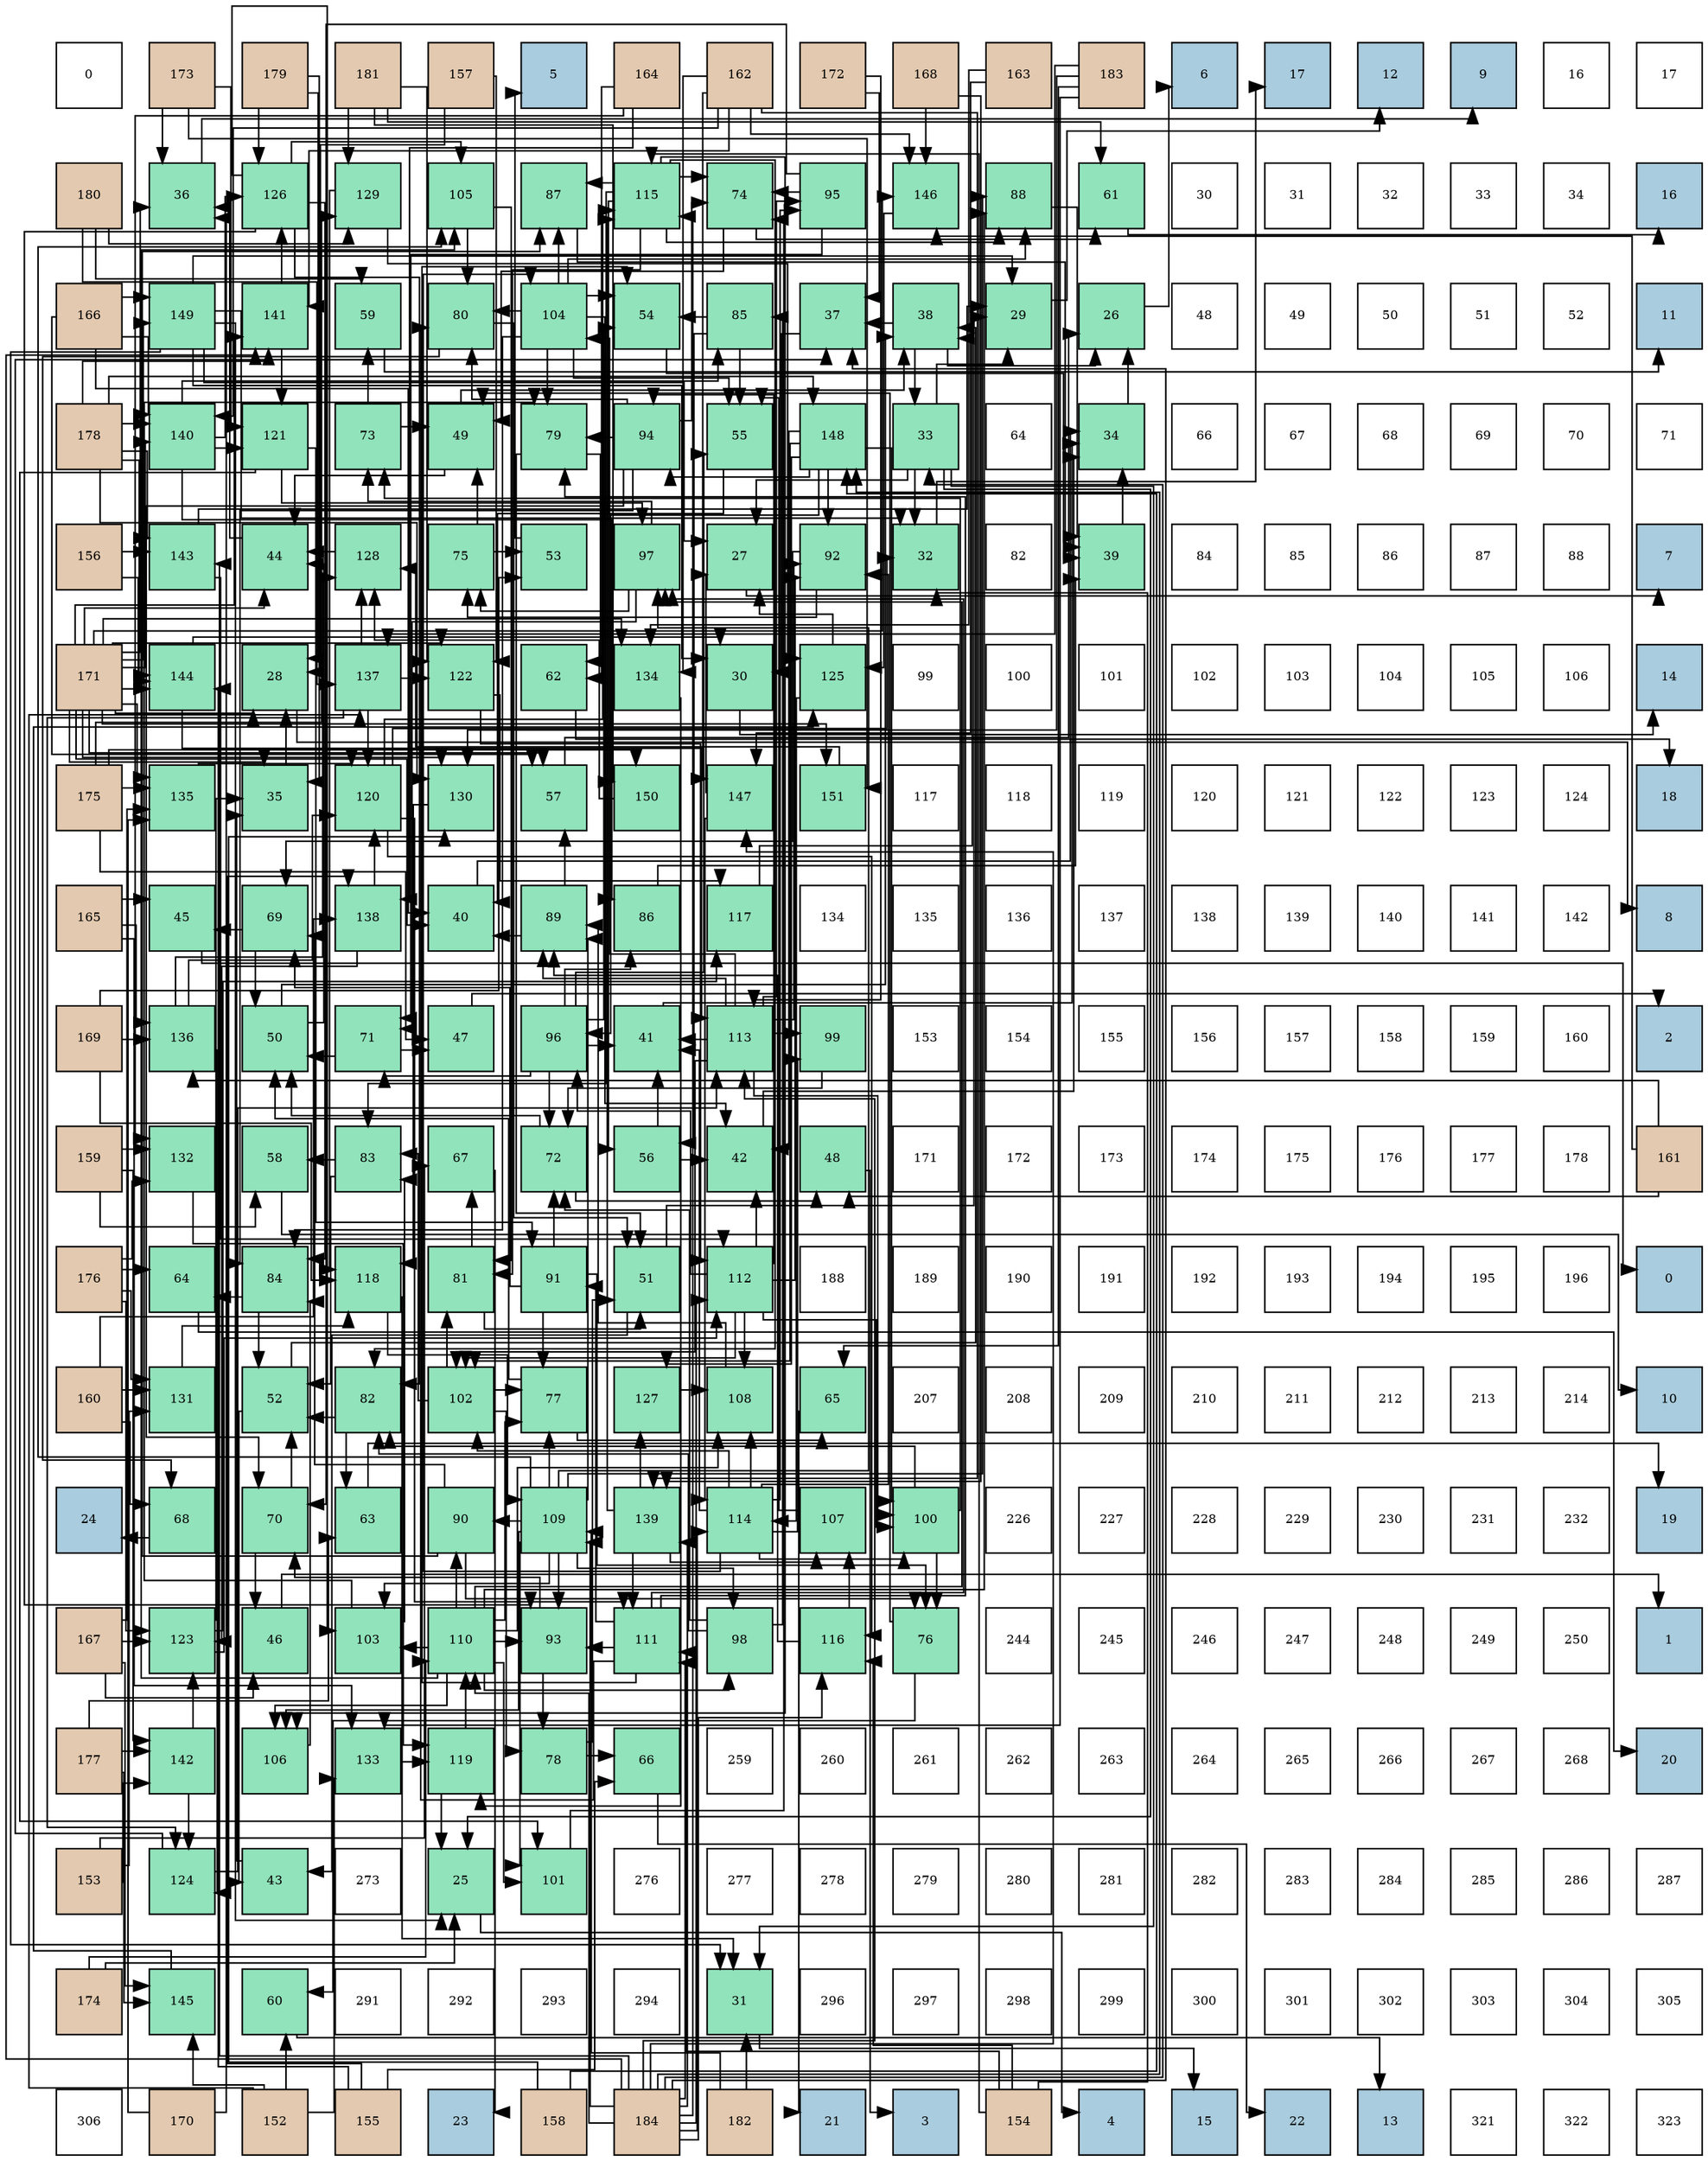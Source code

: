 digraph layout{
 rankdir=TB;
 splines=ortho;
 node [style=filled shape=square fixedsize=true width=0.6];
0[label="0", fontsize=8, fillcolor="#ffffff"];
1[label="173", fontsize=8, fillcolor="#e3c9af"];
2[label="179", fontsize=8, fillcolor="#e3c9af"];
3[label="181", fontsize=8, fillcolor="#e3c9af"];
4[label="157", fontsize=8, fillcolor="#e3c9af"];
5[label="5", fontsize=8, fillcolor="#a9ccde"];
6[label="164", fontsize=8, fillcolor="#e3c9af"];
7[label="162", fontsize=8, fillcolor="#e3c9af"];
8[label="172", fontsize=8, fillcolor="#e3c9af"];
9[label="168", fontsize=8, fillcolor="#e3c9af"];
10[label="163", fontsize=8, fillcolor="#e3c9af"];
11[label="183", fontsize=8, fillcolor="#e3c9af"];
12[label="6", fontsize=8, fillcolor="#a9ccde"];
13[label="17", fontsize=8, fillcolor="#a9ccde"];
14[label="12", fontsize=8, fillcolor="#a9ccde"];
15[label="9", fontsize=8, fillcolor="#a9ccde"];
16[label="16", fontsize=8, fillcolor="#ffffff"];
17[label="17", fontsize=8, fillcolor="#ffffff"];
18[label="180", fontsize=8, fillcolor="#e3c9af"];
19[label="36", fontsize=8, fillcolor="#91e3bb"];
20[label="126", fontsize=8, fillcolor="#91e3bb"];
21[label="129", fontsize=8, fillcolor="#91e3bb"];
22[label="105", fontsize=8, fillcolor="#91e3bb"];
23[label="87", fontsize=8, fillcolor="#91e3bb"];
24[label="115", fontsize=8, fillcolor="#91e3bb"];
25[label="74", fontsize=8, fillcolor="#91e3bb"];
26[label="95", fontsize=8, fillcolor="#91e3bb"];
27[label="146", fontsize=8, fillcolor="#91e3bb"];
28[label="88", fontsize=8, fillcolor="#91e3bb"];
29[label="61", fontsize=8, fillcolor="#91e3bb"];
30[label="30", fontsize=8, fillcolor="#ffffff"];
31[label="31", fontsize=8, fillcolor="#ffffff"];
32[label="32", fontsize=8, fillcolor="#ffffff"];
33[label="33", fontsize=8, fillcolor="#ffffff"];
34[label="34", fontsize=8, fillcolor="#ffffff"];
35[label="16", fontsize=8, fillcolor="#a9ccde"];
36[label="166", fontsize=8, fillcolor="#e3c9af"];
37[label="149", fontsize=8, fillcolor="#91e3bb"];
38[label="141", fontsize=8, fillcolor="#91e3bb"];
39[label="59", fontsize=8, fillcolor="#91e3bb"];
40[label="80", fontsize=8, fillcolor="#91e3bb"];
41[label="104", fontsize=8, fillcolor="#91e3bb"];
42[label="54", fontsize=8, fillcolor="#91e3bb"];
43[label="85", fontsize=8, fillcolor="#91e3bb"];
44[label="37", fontsize=8, fillcolor="#91e3bb"];
45[label="38", fontsize=8, fillcolor="#91e3bb"];
46[label="29", fontsize=8, fillcolor="#91e3bb"];
47[label="26", fontsize=8, fillcolor="#91e3bb"];
48[label="48", fontsize=8, fillcolor="#ffffff"];
49[label="49", fontsize=8, fillcolor="#ffffff"];
50[label="50", fontsize=8, fillcolor="#ffffff"];
51[label="51", fontsize=8, fillcolor="#ffffff"];
52[label="52", fontsize=8, fillcolor="#ffffff"];
53[label="11", fontsize=8, fillcolor="#a9ccde"];
54[label="178", fontsize=8, fillcolor="#e3c9af"];
55[label="140", fontsize=8, fillcolor="#91e3bb"];
56[label="121", fontsize=8, fillcolor="#91e3bb"];
57[label="73", fontsize=8, fillcolor="#91e3bb"];
58[label="49", fontsize=8, fillcolor="#91e3bb"];
59[label="79", fontsize=8, fillcolor="#91e3bb"];
60[label="94", fontsize=8, fillcolor="#91e3bb"];
61[label="55", fontsize=8, fillcolor="#91e3bb"];
62[label="148", fontsize=8, fillcolor="#91e3bb"];
63[label="33", fontsize=8, fillcolor="#91e3bb"];
64[label="64", fontsize=8, fillcolor="#ffffff"];
65[label="34", fontsize=8, fillcolor="#91e3bb"];
66[label="66", fontsize=8, fillcolor="#ffffff"];
67[label="67", fontsize=8, fillcolor="#ffffff"];
68[label="68", fontsize=8, fillcolor="#ffffff"];
69[label="69", fontsize=8, fillcolor="#ffffff"];
70[label="70", fontsize=8, fillcolor="#ffffff"];
71[label="71", fontsize=8, fillcolor="#ffffff"];
72[label="156", fontsize=8, fillcolor="#e3c9af"];
73[label="143", fontsize=8, fillcolor="#91e3bb"];
74[label="44", fontsize=8, fillcolor="#91e3bb"];
75[label="128", fontsize=8, fillcolor="#91e3bb"];
76[label="75", fontsize=8, fillcolor="#91e3bb"];
77[label="53", fontsize=8, fillcolor="#91e3bb"];
78[label="97", fontsize=8, fillcolor="#91e3bb"];
79[label="27", fontsize=8, fillcolor="#91e3bb"];
80[label="92", fontsize=8, fillcolor="#91e3bb"];
81[label="32", fontsize=8, fillcolor="#91e3bb"];
82[label="82", fontsize=8, fillcolor="#ffffff"];
83[label="39", fontsize=8, fillcolor="#91e3bb"];
84[label="84", fontsize=8, fillcolor="#ffffff"];
85[label="85", fontsize=8, fillcolor="#ffffff"];
86[label="86", fontsize=8, fillcolor="#ffffff"];
87[label="87", fontsize=8, fillcolor="#ffffff"];
88[label="88", fontsize=8, fillcolor="#ffffff"];
89[label="7", fontsize=8, fillcolor="#a9ccde"];
90[label="171", fontsize=8, fillcolor="#e3c9af"];
91[label="144", fontsize=8, fillcolor="#91e3bb"];
92[label="28", fontsize=8, fillcolor="#91e3bb"];
93[label="137", fontsize=8, fillcolor="#91e3bb"];
94[label="122", fontsize=8, fillcolor="#91e3bb"];
95[label="62", fontsize=8, fillcolor="#91e3bb"];
96[label="134", fontsize=8, fillcolor="#91e3bb"];
97[label="30", fontsize=8, fillcolor="#91e3bb"];
98[label="125", fontsize=8, fillcolor="#91e3bb"];
99[label="99", fontsize=8, fillcolor="#ffffff"];
100[label="100", fontsize=8, fillcolor="#ffffff"];
101[label="101", fontsize=8, fillcolor="#ffffff"];
102[label="102", fontsize=8, fillcolor="#ffffff"];
103[label="103", fontsize=8, fillcolor="#ffffff"];
104[label="104", fontsize=8, fillcolor="#ffffff"];
105[label="105", fontsize=8, fillcolor="#ffffff"];
106[label="106", fontsize=8, fillcolor="#ffffff"];
107[label="14", fontsize=8, fillcolor="#a9ccde"];
108[label="175", fontsize=8, fillcolor="#e3c9af"];
109[label="135", fontsize=8, fillcolor="#91e3bb"];
110[label="35", fontsize=8, fillcolor="#91e3bb"];
111[label="120", fontsize=8, fillcolor="#91e3bb"];
112[label="130", fontsize=8, fillcolor="#91e3bb"];
113[label="57", fontsize=8, fillcolor="#91e3bb"];
114[label="150", fontsize=8, fillcolor="#91e3bb"];
115[label="147", fontsize=8, fillcolor="#91e3bb"];
116[label="151", fontsize=8, fillcolor="#91e3bb"];
117[label="117", fontsize=8, fillcolor="#ffffff"];
118[label="118", fontsize=8, fillcolor="#ffffff"];
119[label="119", fontsize=8, fillcolor="#ffffff"];
120[label="120", fontsize=8, fillcolor="#ffffff"];
121[label="121", fontsize=8, fillcolor="#ffffff"];
122[label="122", fontsize=8, fillcolor="#ffffff"];
123[label="123", fontsize=8, fillcolor="#ffffff"];
124[label="124", fontsize=8, fillcolor="#ffffff"];
125[label="18", fontsize=8, fillcolor="#a9ccde"];
126[label="165", fontsize=8, fillcolor="#e3c9af"];
127[label="45", fontsize=8, fillcolor="#91e3bb"];
128[label="69", fontsize=8, fillcolor="#91e3bb"];
129[label="138", fontsize=8, fillcolor="#91e3bb"];
130[label="40", fontsize=8, fillcolor="#91e3bb"];
131[label="89", fontsize=8, fillcolor="#91e3bb"];
132[label="86", fontsize=8, fillcolor="#91e3bb"];
133[label="117", fontsize=8, fillcolor="#91e3bb"];
134[label="134", fontsize=8, fillcolor="#ffffff"];
135[label="135", fontsize=8, fillcolor="#ffffff"];
136[label="136", fontsize=8, fillcolor="#ffffff"];
137[label="137", fontsize=8, fillcolor="#ffffff"];
138[label="138", fontsize=8, fillcolor="#ffffff"];
139[label="139", fontsize=8, fillcolor="#ffffff"];
140[label="140", fontsize=8, fillcolor="#ffffff"];
141[label="141", fontsize=8, fillcolor="#ffffff"];
142[label="142", fontsize=8, fillcolor="#ffffff"];
143[label="8", fontsize=8, fillcolor="#a9ccde"];
144[label="169", fontsize=8, fillcolor="#e3c9af"];
145[label="136", fontsize=8, fillcolor="#91e3bb"];
146[label="50", fontsize=8, fillcolor="#91e3bb"];
147[label="71", fontsize=8, fillcolor="#91e3bb"];
148[label="47", fontsize=8, fillcolor="#91e3bb"];
149[label="96", fontsize=8, fillcolor="#91e3bb"];
150[label="41", fontsize=8, fillcolor="#91e3bb"];
151[label="113", fontsize=8, fillcolor="#91e3bb"];
152[label="99", fontsize=8, fillcolor="#91e3bb"];
153[label="153", fontsize=8, fillcolor="#ffffff"];
154[label="154", fontsize=8, fillcolor="#ffffff"];
155[label="155", fontsize=8, fillcolor="#ffffff"];
156[label="156", fontsize=8, fillcolor="#ffffff"];
157[label="157", fontsize=8, fillcolor="#ffffff"];
158[label="158", fontsize=8, fillcolor="#ffffff"];
159[label="159", fontsize=8, fillcolor="#ffffff"];
160[label="160", fontsize=8, fillcolor="#ffffff"];
161[label="2", fontsize=8, fillcolor="#a9ccde"];
162[label="159", fontsize=8, fillcolor="#e3c9af"];
163[label="132", fontsize=8, fillcolor="#91e3bb"];
164[label="58", fontsize=8, fillcolor="#91e3bb"];
165[label="83", fontsize=8, fillcolor="#91e3bb"];
166[label="67", fontsize=8, fillcolor="#91e3bb"];
167[label="72", fontsize=8, fillcolor="#91e3bb"];
168[label="56", fontsize=8, fillcolor="#91e3bb"];
169[label="42", fontsize=8, fillcolor="#91e3bb"];
170[label="48", fontsize=8, fillcolor="#91e3bb"];
171[label="171", fontsize=8, fillcolor="#ffffff"];
172[label="172", fontsize=8, fillcolor="#ffffff"];
173[label="173", fontsize=8, fillcolor="#ffffff"];
174[label="174", fontsize=8, fillcolor="#ffffff"];
175[label="175", fontsize=8, fillcolor="#ffffff"];
176[label="176", fontsize=8, fillcolor="#ffffff"];
177[label="177", fontsize=8, fillcolor="#ffffff"];
178[label="178", fontsize=8, fillcolor="#ffffff"];
179[label="161", fontsize=8, fillcolor="#e3c9af"];
180[label="176", fontsize=8, fillcolor="#e3c9af"];
181[label="64", fontsize=8, fillcolor="#91e3bb"];
182[label="84", fontsize=8, fillcolor="#91e3bb"];
183[label="118", fontsize=8, fillcolor="#91e3bb"];
184[label="81", fontsize=8, fillcolor="#91e3bb"];
185[label="91", fontsize=8, fillcolor="#91e3bb"];
186[label="51", fontsize=8, fillcolor="#91e3bb"];
187[label="112", fontsize=8, fillcolor="#91e3bb"];
188[label="188", fontsize=8, fillcolor="#ffffff"];
189[label="189", fontsize=8, fillcolor="#ffffff"];
190[label="190", fontsize=8, fillcolor="#ffffff"];
191[label="191", fontsize=8, fillcolor="#ffffff"];
192[label="192", fontsize=8, fillcolor="#ffffff"];
193[label="193", fontsize=8, fillcolor="#ffffff"];
194[label="194", fontsize=8, fillcolor="#ffffff"];
195[label="195", fontsize=8, fillcolor="#ffffff"];
196[label="196", fontsize=8, fillcolor="#ffffff"];
197[label="0", fontsize=8, fillcolor="#a9ccde"];
198[label="160", fontsize=8, fillcolor="#e3c9af"];
199[label="131", fontsize=8, fillcolor="#91e3bb"];
200[label="52", fontsize=8, fillcolor="#91e3bb"];
201[label="82", fontsize=8, fillcolor="#91e3bb"];
202[label="102", fontsize=8, fillcolor="#91e3bb"];
203[label="77", fontsize=8, fillcolor="#91e3bb"];
204[label="127", fontsize=8, fillcolor="#91e3bb"];
205[label="108", fontsize=8, fillcolor="#91e3bb"];
206[label="65", fontsize=8, fillcolor="#91e3bb"];
207[label="207", fontsize=8, fillcolor="#ffffff"];
208[label="208", fontsize=8, fillcolor="#ffffff"];
209[label="209", fontsize=8, fillcolor="#ffffff"];
210[label="210", fontsize=8, fillcolor="#ffffff"];
211[label="211", fontsize=8, fillcolor="#ffffff"];
212[label="212", fontsize=8, fillcolor="#ffffff"];
213[label="213", fontsize=8, fillcolor="#ffffff"];
214[label="214", fontsize=8, fillcolor="#ffffff"];
215[label="10", fontsize=8, fillcolor="#a9ccde"];
216[label="24", fontsize=8, fillcolor="#a9ccde"];
217[label="68", fontsize=8, fillcolor="#91e3bb"];
218[label="70", fontsize=8, fillcolor="#91e3bb"];
219[label="63", fontsize=8, fillcolor="#91e3bb"];
220[label="90", fontsize=8, fillcolor="#91e3bb"];
221[label="109", fontsize=8, fillcolor="#91e3bb"];
222[label="139", fontsize=8, fillcolor="#91e3bb"];
223[label="114", fontsize=8, fillcolor="#91e3bb"];
224[label="107", fontsize=8, fillcolor="#91e3bb"];
225[label="100", fontsize=8, fillcolor="#91e3bb"];
226[label="226", fontsize=8, fillcolor="#ffffff"];
227[label="227", fontsize=8, fillcolor="#ffffff"];
228[label="228", fontsize=8, fillcolor="#ffffff"];
229[label="229", fontsize=8, fillcolor="#ffffff"];
230[label="230", fontsize=8, fillcolor="#ffffff"];
231[label="231", fontsize=8, fillcolor="#ffffff"];
232[label="232", fontsize=8, fillcolor="#ffffff"];
233[label="19", fontsize=8, fillcolor="#a9ccde"];
234[label="167", fontsize=8, fillcolor="#e3c9af"];
235[label="123", fontsize=8, fillcolor="#91e3bb"];
236[label="46", fontsize=8, fillcolor="#91e3bb"];
237[label="103", fontsize=8, fillcolor="#91e3bb"];
238[label="110", fontsize=8, fillcolor="#91e3bb"];
239[label="93", fontsize=8, fillcolor="#91e3bb"];
240[label="111", fontsize=8, fillcolor="#91e3bb"];
241[label="98", fontsize=8, fillcolor="#91e3bb"];
242[label="116", fontsize=8, fillcolor="#91e3bb"];
243[label="76", fontsize=8, fillcolor="#91e3bb"];
244[label="244", fontsize=8, fillcolor="#ffffff"];
245[label="245", fontsize=8, fillcolor="#ffffff"];
246[label="246", fontsize=8, fillcolor="#ffffff"];
247[label="247", fontsize=8, fillcolor="#ffffff"];
248[label="248", fontsize=8, fillcolor="#ffffff"];
249[label="249", fontsize=8, fillcolor="#ffffff"];
250[label="250", fontsize=8, fillcolor="#ffffff"];
251[label="1", fontsize=8, fillcolor="#a9ccde"];
252[label="177", fontsize=8, fillcolor="#e3c9af"];
253[label="142", fontsize=8, fillcolor="#91e3bb"];
254[label="106", fontsize=8, fillcolor="#91e3bb"];
255[label="133", fontsize=8, fillcolor="#91e3bb"];
256[label="119", fontsize=8, fillcolor="#91e3bb"];
257[label="78", fontsize=8, fillcolor="#91e3bb"];
258[label="66", fontsize=8, fillcolor="#91e3bb"];
259[label="259", fontsize=8, fillcolor="#ffffff"];
260[label="260", fontsize=8, fillcolor="#ffffff"];
261[label="261", fontsize=8, fillcolor="#ffffff"];
262[label="262", fontsize=8, fillcolor="#ffffff"];
263[label="263", fontsize=8, fillcolor="#ffffff"];
264[label="264", fontsize=8, fillcolor="#ffffff"];
265[label="265", fontsize=8, fillcolor="#ffffff"];
266[label="266", fontsize=8, fillcolor="#ffffff"];
267[label="267", fontsize=8, fillcolor="#ffffff"];
268[label="268", fontsize=8, fillcolor="#ffffff"];
269[label="20", fontsize=8, fillcolor="#a9ccde"];
270[label="153", fontsize=8, fillcolor="#e3c9af"];
271[label="124", fontsize=8, fillcolor="#91e3bb"];
272[label="43", fontsize=8, fillcolor="#91e3bb"];
273[label="273", fontsize=8, fillcolor="#ffffff"];
274[label="25", fontsize=8, fillcolor="#91e3bb"];
275[label="101", fontsize=8, fillcolor="#91e3bb"];
276[label="276", fontsize=8, fillcolor="#ffffff"];
277[label="277", fontsize=8, fillcolor="#ffffff"];
278[label="278", fontsize=8, fillcolor="#ffffff"];
279[label="279", fontsize=8, fillcolor="#ffffff"];
280[label="280", fontsize=8, fillcolor="#ffffff"];
281[label="281", fontsize=8, fillcolor="#ffffff"];
282[label="282", fontsize=8, fillcolor="#ffffff"];
283[label="283", fontsize=8, fillcolor="#ffffff"];
284[label="284", fontsize=8, fillcolor="#ffffff"];
285[label="285", fontsize=8, fillcolor="#ffffff"];
286[label="286", fontsize=8, fillcolor="#ffffff"];
287[label="287", fontsize=8, fillcolor="#ffffff"];
288[label="174", fontsize=8, fillcolor="#e3c9af"];
289[label="145", fontsize=8, fillcolor="#91e3bb"];
290[label="60", fontsize=8, fillcolor="#91e3bb"];
291[label="291", fontsize=8, fillcolor="#ffffff"];
292[label="292", fontsize=8, fillcolor="#ffffff"];
293[label="293", fontsize=8, fillcolor="#ffffff"];
294[label="294", fontsize=8, fillcolor="#ffffff"];
295[label="31", fontsize=8, fillcolor="#91e3bb"];
296[label="296", fontsize=8, fillcolor="#ffffff"];
297[label="297", fontsize=8, fillcolor="#ffffff"];
298[label="298", fontsize=8, fillcolor="#ffffff"];
299[label="299", fontsize=8, fillcolor="#ffffff"];
300[label="300", fontsize=8, fillcolor="#ffffff"];
301[label="301", fontsize=8, fillcolor="#ffffff"];
302[label="302", fontsize=8, fillcolor="#ffffff"];
303[label="303", fontsize=8, fillcolor="#ffffff"];
304[label="304", fontsize=8, fillcolor="#ffffff"];
305[label="305", fontsize=8, fillcolor="#ffffff"];
306[label="306", fontsize=8, fillcolor="#ffffff"];
307[label="170", fontsize=8, fillcolor="#e3c9af"];
308[label="152", fontsize=8, fillcolor="#e3c9af"];
309[label="155", fontsize=8, fillcolor="#e3c9af"];
310[label="23", fontsize=8, fillcolor="#a9ccde"];
311[label="158", fontsize=8, fillcolor="#e3c9af"];
312[label="184", fontsize=8, fillcolor="#e3c9af"];
313[label="182", fontsize=8, fillcolor="#e3c9af"];
314[label="21", fontsize=8, fillcolor="#a9ccde"];
315[label="3", fontsize=8, fillcolor="#a9ccde"];
316[label="154", fontsize=8, fillcolor="#e3c9af"];
317[label="4", fontsize=8, fillcolor="#a9ccde"];
318[label="15", fontsize=8, fillcolor="#a9ccde"];
319[label="22", fontsize=8, fillcolor="#a9ccde"];
320[label="13", fontsize=8, fillcolor="#a9ccde"];
321[label="321", fontsize=8, fillcolor="#ffffff"];
322[label="322", fontsize=8, fillcolor="#ffffff"];
323[label="323", fontsize=8, fillcolor="#ffffff"];
edge [constraint=false, style=vis];274 -> 317;
47 -> 12;
79 -> 89;
92 -> 143;
46 -> 14;
97 -> 107;
295 -> 318;
81 -> 13;
63 -> 274;
63 -> 79;
63 -> 46;
63 -> 295;
63 -> 81;
65 -> 47;
110 -> 92;
19 -> 15;
44 -> 97;
45 -> 47;
45 -> 63;
45 -> 44;
83 -> 65;
130 -> 65;
150 -> 65;
169 -> 65;
272 -> 110;
74 -> 19;
127 -> 197;
236 -> 251;
148 -> 161;
170 -> 315;
58 -> 45;
58 -> 74;
146 -> 45;
146 -> 74;
186 -> 45;
186 -> 272;
200 -> 45;
200 -> 272;
77 -> 5;
42 -> 83;
61 -> 130;
168 -> 150;
168 -> 169;
113 -> 47;
164 -> 215;
39 -> 53;
290 -> 320;
29 -> 35;
95 -> 125;
219 -> 233;
181 -> 269;
206 -> 314;
258 -> 319;
166 -> 310;
217 -> 216;
128 -> 127;
128 -> 146;
218 -> 236;
218 -> 200;
147 -> 148;
147 -> 146;
167 -> 170;
167 -> 146;
57 -> 58;
57 -> 39;
25 -> 58;
25 -> 29;
76 -> 58;
76 -> 77;
243 -> 58;
243 -> 290;
203 -> 146;
203 -> 206;
257 -> 186;
257 -> 258;
59 -> 186;
59 -> 95;
40 -> 186;
40 -> 217;
184 -> 186;
184 -> 166;
201 -> 200;
201 -> 219;
165 -> 200;
165 -> 164;
182 -> 200;
182 -> 181;
43 -> 42;
43 -> 61;
43 -> 168;
132 -> 83;
23 -> 83;
28 -> 83;
131 -> 130;
131 -> 113;
220 -> 128;
220 -> 243;
220 -> 23;
185 -> 128;
185 -> 167;
185 -> 243;
185 -> 203;
80 -> 128;
80 -> 76;
239 -> 218;
239 -> 257;
60 -> 218;
60 -> 25;
60 -> 59;
60 -> 40;
60 -> 182;
26 -> 218;
26 -> 147;
26 -> 25;
149 -> 150;
149 -> 42;
149 -> 61;
149 -> 147;
149 -> 167;
149 -> 132;
78 -> 147;
78 -> 57;
78 -> 76;
241 -> 167;
241 -> 201;
241 -> 43;
152 -> 167;
225 -> 57;
225 -> 243;
225 -> 201;
275 -> 25;
202 -> 203;
202 -> 257;
202 -> 184;
202 -> 165;
237 -> 59;
237 -> 165;
41 -> 169;
41 -> 42;
41 -> 61;
41 -> 59;
41 -> 40;
41 -> 182;
41 -> 23;
41 -> 28;
22 -> 40;
22 -> 184;
254 -> 182;
224 -> 61;
205 -> 131;
221 -> 203;
221 -> 28;
221 -> 131;
221 -> 220;
221 -> 239;
221 -> 78;
221 -> 241;
221 -> 275;
221 -> 237;
221 -> 22;
221 -> 254;
238 -> 203;
238 -> 28;
238 -> 220;
238 -> 239;
238 -> 78;
238 -> 241;
238 -> 275;
238 -> 237;
238 -> 22;
238 -> 254;
238 -> 205;
240 -> 42;
240 -> 59;
240 -> 40;
240 -> 185;
240 -> 239;
240 -> 78;
187 -> 169;
187 -> 80;
187 -> 60;
187 -> 149;
187 -> 225;
187 -> 202;
187 -> 205;
151 -> 150;
151 -> 131;
151 -> 80;
151 -> 26;
151 -> 152;
151 -> 225;
151 -> 202;
151 -> 41;
223 -> 150;
223 -> 80;
223 -> 26;
223 -> 152;
223 -> 225;
223 -> 202;
223 -> 41;
223 -> 205;
24 -> 168;
24 -> 25;
24 -> 184;
24 -> 201;
24 -> 165;
24 -> 23;
24 -> 28;
24 -> 254;
242 -> 131;
242 -> 224;
133 -> 46;
183 -> 295;
183 -> 221;
256 -> 274;
256 -> 238;
111 -> 81;
111 -> 240;
111 -> 24;
111 -> 242;
56 -> 185;
56 -> 78;
56 -> 275;
94 -> 187;
94 -> 133;
235 -> 110;
235 -> 187;
235 -> 133;
271 -> 44;
271 -> 151;
98 -> 79;
98 -> 223;
20 -> 201;
20 -> 182;
20 -> 239;
20 -> 237;
20 -> 22;
204 -> 205;
75 -> 74;
21 -> 183;
21 -> 98;
112 -> 183;
199 -> 183;
163 -> 256;
255 -> 256;
96 -> 256;
109 -> 111;
145 -> 111;
145 -> 271;
145 -> 75;
93 -> 111;
93 -> 94;
93 -> 271;
93 -> 75;
129 -> 111;
129 -> 235;
222 -> 224;
222 -> 240;
222 -> 24;
222 -> 204;
55 -> 43;
55 -> 132;
55 -> 56;
55 -> 20;
38 -> 56;
38 -> 20;
253 -> 235;
253 -> 271;
73 -> 46;
73 -> 187;
91 -> 97;
91 -> 151;
289 -> 98;
27 -> 98;
115 -> 79;
115 -> 223;
62 -> 169;
62 -> 80;
62 -> 60;
62 -> 149;
62 -> 225;
62 -> 202;
62 -> 204;
37 -> 274;
37 -> 79;
37 -> 46;
37 -> 97;
37 -> 295;
37 -> 81;
114 -> 75;
116 -> 75;
308 -> 290;
308 -> 255;
308 -> 93;
308 -> 289;
270 -> 166;
270 -> 199;
270 -> 253;
316 -> 81;
316 -> 240;
316 -> 24;
316 -> 242;
309 -> 258;
309 -> 129;
309 -> 91;
72 -> 73;
72 -> 91;
4 -> 92;
4 -> 94;
311 -> 112;
311 -> 62;
162 -> 164;
162 -> 163;
162 -> 253;
198 -> 217;
198 -> 199;
198 -> 129;
179 -> 170;
179 -> 145;
179 -> 27;
7 -> 96;
7 -> 222;
7 -> 55;
7 -> 38;
7 -> 27;
7 -> 115;
10 -> 96;
10 -> 115;
6 -> 95;
6 -> 163;
6 -> 129;
126 -> 127;
126 -> 255;
126 -> 145;
36 -> 130;
36 -> 113;
36 -> 55;
36 -> 37;
234 -> 236;
234 -> 235;
234 -> 109;
234 -> 289;
9 -> 222;
9 -> 27;
144 -> 77;
144 -> 183;
144 -> 145;
307 -> 19;
307 -> 109;
90 -> 92;
90 -> 110;
90 -> 19;
90 -> 130;
90 -> 74;
90 -> 113;
90 -> 94;
90 -> 112;
90 -> 96;
90 -> 109;
90 -> 55;
90 -> 38;
90 -> 91;
90 -> 27;
90 -> 37;
90 -> 116;
8 -> 44;
8 -> 151;
1 -> 19;
1 -> 56;
1 -> 116;
288 -> 274;
288 -> 238;
108 -> 148;
108 -> 21;
108 -> 109;
108 -> 114;
180 -> 181;
180 -> 235;
180 -> 199;
180 -> 163;
252 -> 219;
252 -> 253;
252 -> 289;
54 -> 112;
54 -> 55;
54 -> 38;
54 -> 73;
54 -> 91;
54 -> 62;
2 -> 92;
2 -> 110;
2 -> 20;
18 -> 39;
18 -> 21;
18 -> 93;
3 -> 29;
3 -> 94;
3 -> 21;
3 -> 114;
313 -> 295;
313 -> 221;
11 -> 206;
11 -> 112;
11 -> 255;
11 -> 93;
312 -> 63;
312 -> 44;
312 -> 221;
312 -> 238;
312 -> 240;
312 -> 187;
312 -> 151;
312 -> 223;
312 -> 24;
312 -> 242;
312 -> 222;
312 -> 38;
312 -> 73;
312 -> 115;
312 -> 62;
edge [constraint=true, style=invis];
0 -> 18 -> 36 -> 54 -> 72 -> 90 -> 108 -> 126 -> 144 -> 162 -> 180 -> 198 -> 216 -> 234 -> 252 -> 270 -> 288 -> 306;
1 -> 19 -> 37 -> 55 -> 73 -> 91 -> 109 -> 127 -> 145 -> 163 -> 181 -> 199 -> 217 -> 235 -> 253 -> 271 -> 289 -> 307;
2 -> 20 -> 38 -> 56 -> 74 -> 92 -> 110 -> 128 -> 146 -> 164 -> 182 -> 200 -> 218 -> 236 -> 254 -> 272 -> 290 -> 308;
3 -> 21 -> 39 -> 57 -> 75 -> 93 -> 111 -> 129 -> 147 -> 165 -> 183 -> 201 -> 219 -> 237 -> 255 -> 273 -> 291 -> 309;
4 -> 22 -> 40 -> 58 -> 76 -> 94 -> 112 -> 130 -> 148 -> 166 -> 184 -> 202 -> 220 -> 238 -> 256 -> 274 -> 292 -> 310;
5 -> 23 -> 41 -> 59 -> 77 -> 95 -> 113 -> 131 -> 149 -> 167 -> 185 -> 203 -> 221 -> 239 -> 257 -> 275 -> 293 -> 311;
6 -> 24 -> 42 -> 60 -> 78 -> 96 -> 114 -> 132 -> 150 -> 168 -> 186 -> 204 -> 222 -> 240 -> 258 -> 276 -> 294 -> 312;
7 -> 25 -> 43 -> 61 -> 79 -> 97 -> 115 -> 133 -> 151 -> 169 -> 187 -> 205 -> 223 -> 241 -> 259 -> 277 -> 295 -> 313;
8 -> 26 -> 44 -> 62 -> 80 -> 98 -> 116 -> 134 -> 152 -> 170 -> 188 -> 206 -> 224 -> 242 -> 260 -> 278 -> 296 -> 314;
9 -> 27 -> 45 -> 63 -> 81 -> 99 -> 117 -> 135 -> 153 -> 171 -> 189 -> 207 -> 225 -> 243 -> 261 -> 279 -> 297 -> 315;
10 -> 28 -> 46 -> 64 -> 82 -> 100 -> 118 -> 136 -> 154 -> 172 -> 190 -> 208 -> 226 -> 244 -> 262 -> 280 -> 298 -> 316;
11 -> 29 -> 47 -> 65 -> 83 -> 101 -> 119 -> 137 -> 155 -> 173 -> 191 -> 209 -> 227 -> 245 -> 263 -> 281 -> 299 -> 317;
12 -> 30 -> 48 -> 66 -> 84 -> 102 -> 120 -> 138 -> 156 -> 174 -> 192 -> 210 -> 228 -> 246 -> 264 -> 282 -> 300 -> 318;
13 -> 31 -> 49 -> 67 -> 85 -> 103 -> 121 -> 139 -> 157 -> 175 -> 193 -> 211 -> 229 -> 247 -> 265 -> 283 -> 301 -> 319;
14 -> 32 -> 50 -> 68 -> 86 -> 104 -> 122 -> 140 -> 158 -> 176 -> 194 -> 212 -> 230 -> 248 -> 266 -> 284 -> 302 -> 320;
15 -> 33 -> 51 -> 69 -> 87 -> 105 -> 123 -> 141 -> 159 -> 177 -> 195 -> 213 -> 231 -> 249 -> 267 -> 285 -> 303 -> 321;
16 -> 34 -> 52 -> 70 -> 88 -> 106 -> 124 -> 142 -> 160 -> 178 -> 196 -> 214 -> 232 -> 250 -> 268 -> 286 -> 304 -> 322;
17 -> 35 -> 53 -> 71 -> 89 -> 107 -> 125 -> 143 -> 161 -> 179 -> 197 -> 215 -> 233 -> 251 -> 269 -> 287 -> 305 -> 323;
rank = same {0 -> 1 -> 2 -> 3 -> 4 -> 5 -> 6 -> 7 -> 8 -> 9 -> 10 -> 11 -> 12 -> 13 -> 14 -> 15 -> 16 -> 17};
rank = same {18 -> 19 -> 20 -> 21 -> 22 -> 23 -> 24 -> 25 -> 26 -> 27 -> 28 -> 29 -> 30 -> 31 -> 32 -> 33 -> 34 -> 35};
rank = same {36 -> 37 -> 38 -> 39 -> 40 -> 41 -> 42 -> 43 -> 44 -> 45 -> 46 -> 47 -> 48 -> 49 -> 50 -> 51 -> 52 -> 53};
rank = same {54 -> 55 -> 56 -> 57 -> 58 -> 59 -> 60 -> 61 -> 62 -> 63 -> 64 -> 65 -> 66 -> 67 -> 68 -> 69 -> 70 -> 71};
rank = same {72 -> 73 -> 74 -> 75 -> 76 -> 77 -> 78 -> 79 -> 80 -> 81 -> 82 -> 83 -> 84 -> 85 -> 86 -> 87 -> 88 -> 89};
rank = same {90 -> 91 -> 92 -> 93 -> 94 -> 95 -> 96 -> 97 -> 98 -> 99 -> 100 -> 101 -> 102 -> 103 -> 104 -> 105 -> 106 -> 107};
rank = same {108 -> 109 -> 110 -> 111 -> 112 -> 113 -> 114 -> 115 -> 116 -> 117 -> 118 -> 119 -> 120 -> 121 -> 122 -> 123 -> 124 -> 125};
rank = same {126 -> 127 -> 128 -> 129 -> 130 -> 131 -> 132 -> 133 -> 134 -> 135 -> 136 -> 137 -> 138 -> 139 -> 140 -> 141 -> 142 -> 143};
rank = same {144 -> 145 -> 146 -> 147 -> 148 -> 149 -> 150 -> 151 -> 152 -> 153 -> 154 -> 155 -> 156 -> 157 -> 158 -> 159 -> 160 -> 161};
rank = same {162 -> 163 -> 164 -> 165 -> 166 -> 167 -> 168 -> 169 -> 170 -> 171 -> 172 -> 173 -> 174 -> 175 -> 176 -> 177 -> 178 -> 179};
rank = same {180 -> 181 -> 182 -> 183 -> 184 -> 185 -> 186 -> 187 -> 188 -> 189 -> 190 -> 191 -> 192 -> 193 -> 194 -> 195 -> 196 -> 197};
rank = same {198 -> 199 -> 200 -> 201 -> 202 -> 203 -> 204 -> 205 -> 206 -> 207 -> 208 -> 209 -> 210 -> 211 -> 212 -> 213 -> 214 -> 215};
rank = same {216 -> 217 -> 218 -> 219 -> 220 -> 221 -> 222 -> 223 -> 224 -> 225 -> 226 -> 227 -> 228 -> 229 -> 230 -> 231 -> 232 -> 233};
rank = same {234 -> 235 -> 236 -> 237 -> 238 -> 239 -> 240 -> 241 -> 242 -> 243 -> 244 -> 245 -> 246 -> 247 -> 248 -> 249 -> 250 -> 251};
rank = same {252 -> 253 -> 254 -> 255 -> 256 -> 257 -> 258 -> 259 -> 260 -> 261 -> 262 -> 263 -> 264 -> 265 -> 266 -> 267 -> 268 -> 269};
rank = same {270 -> 271 -> 272 -> 273 -> 274 -> 275 -> 276 -> 277 -> 278 -> 279 -> 280 -> 281 -> 282 -> 283 -> 284 -> 285 -> 286 -> 287};
rank = same {288 -> 289 -> 290 -> 291 -> 292 -> 293 -> 294 -> 295 -> 296 -> 297 -> 298 -> 299 -> 300 -> 301 -> 302 -> 303 -> 304 -> 305};
rank = same {306 -> 307 -> 308 -> 309 -> 310 -> 311 -> 312 -> 313 -> 314 -> 315 -> 316 -> 317 -> 318 -> 319 -> 320 -> 321 -> 322 -> 323};
}
